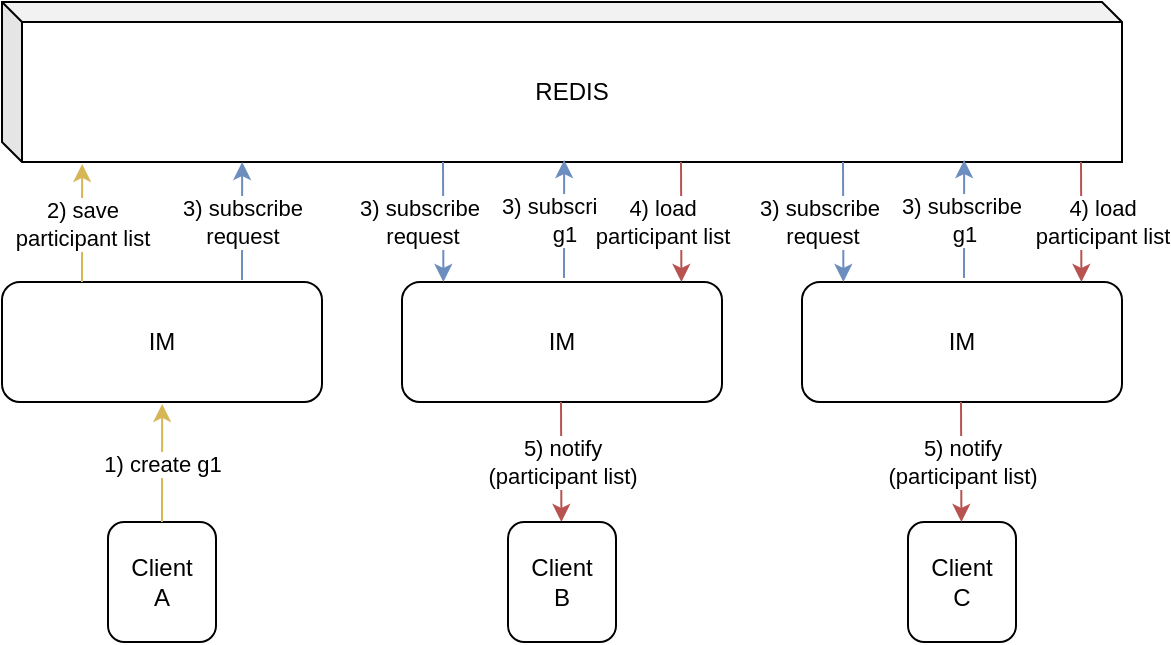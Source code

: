 <mxfile version="13.2.3" type="device"><diagram id="woBr4_MKX6wF4TPyP66g" name="Page-1"><mxGraphModel dx="1038" dy="1717" grid="1" gridSize="10" guides="1" tooltips="1" connect="1" arrows="1" fold="1" page="1" pageScale="1" pageWidth="827" pageHeight="1169" math="0" shadow="0"><root><mxCell id="0"/><mxCell id="1" parent="0"/><mxCell id="7zoXn9DbPaGzabvHj3dq-2" value="Client&lt;br&gt;A" style="rounded=1;whiteSpace=wrap;html=1;" parent="1" vertex="1"><mxGeometry x="173" y="240" width="54" height="60" as="geometry"/></mxCell><mxCell id="7zoXn9DbPaGzabvHj3dq-5" value="REDIS" style="shape=cube;whiteSpace=wrap;html=1;boundedLbl=1;backgroundOutline=1;darkOpacity=0.05;darkOpacity2=0.1;fillColor=none;size=10;" parent="1" vertex="1"><mxGeometry x="120" y="-20" width="560" height="80" as="geometry"/></mxCell><mxCell id="7zoXn9DbPaGzabvHj3dq-13" value="IM" style="rounded=1;whiteSpace=wrap;html=1;" parent="1" vertex="1"><mxGeometry x="320" y="120" width="160" height="60" as="geometry"/></mxCell><mxCell id="7zoXn9DbPaGzabvHj3dq-14" value="IM" style="rounded=1;whiteSpace=wrap;html=1;" parent="1" vertex="1"><mxGeometry x="120" y="120" width="160" height="60" as="geometry"/></mxCell><mxCell id="7zoXn9DbPaGzabvHj3dq-15" value="Client&lt;br&gt;C" style="rounded=1;whiteSpace=wrap;html=1;" parent="1" vertex="1"><mxGeometry x="573" y="240" width="54" height="60" as="geometry"/></mxCell><mxCell id="7zoXn9DbPaGzabvHj3dq-20" value="1) create g1" style="endArrow=classic;html=1;entryX=0.182;entryY=1.033;entryDx=0;entryDy=0;entryPerimeter=0;fillColor=#fff2cc;strokeColor=#d6b656;" parent="1" edge="1"><mxGeometry width="50" height="50" relative="1" as="geometry"><mxPoint x="200" y="240" as="sourcePoint"/><mxPoint x="200.08" y="180.99" as="targetPoint"/></mxGeometry></mxCell><mxCell id="7zoXn9DbPaGzabvHj3dq-22" value="2) save&lt;br&gt;participant list" style="endArrow=classic;html=1;entryX=0.182;entryY=1.033;entryDx=0;entryDy=0;entryPerimeter=0;fillColor=#fff2cc;strokeColor=#d6b656;" parent="1" edge="1"><mxGeometry width="50" height="50" relative="1" as="geometry"><mxPoint x="160" y="120" as="sourcePoint"/><mxPoint x="160.08" y="60.99" as="targetPoint"/></mxGeometry></mxCell><mxCell id="7zoXn9DbPaGzabvHj3dq-23" value="3) subscribe &lt;br&gt;request" style="endArrow=classic;html=1;entryX=0.182;entryY=1.033;entryDx=0;entryDy=0;entryPerimeter=0;fillColor=#dae8fc;strokeColor=#6c8ebf;" parent="1" edge="1"><mxGeometry width="50" height="50" relative="1" as="geometry"><mxPoint x="240" y="119.01" as="sourcePoint"/><mxPoint x="240.08" y="60" as="targetPoint"/></mxGeometry></mxCell><mxCell id="7zoXn9DbPaGzabvHj3dq-24" value="3) subscribe&amp;nbsp;&lt;br&gt;request" style="endArrow=classic;html=1;exitX=0.545;exitY=1;exitDx=0;exitDy=0;exitPerimeter=0;fillColor=#dae8fc;strokeColor=#6c8ebf;" parent="1" edge="1"><mxGeometry x="-0.001" y="-11" width="50" height="50" relative="1" as="geometry"><mxPoint x="340.5" y="60" as="sourcePoint"/><mxPoint x="340.7" y="120" as="targetPoint"/><mxPoint as="offset"/></mxGeometry></mxCell><mxCell id="7zoXn9DbPaGzabvHj3dq-25" value="3) subscribe&amp;nbsp;&lt;br&gt;g1" style="endArrow=classic;html=1;entryX=0.182;entryY=1.033;entryDx=0;entryDy=0;entryPerimeter=0;fillColor=#dae8fc;strokeColor=#6c8ebf;" parent="1" edge="1"><mxGeometry width="50" height="50" relative="1" as="geometry"><mxPoint x="401" y="118.01" as="sourcePoint"/><mxPoint x="401.08" y="59" as="targetPoint"/></mxGeometry></mxCell><mxCell id="7zoXn9DbPaGzabvHj3dq-26" value="5) notify&lt;br&gt;(participant list)" style="endArrow=classic;html=1;exitX=0.545;exitY=1;exitDx=0;exitDy=0;exitPerimeter=0;fillColor=#f8cecc;strokeColor=#b85450;" parent="1" edge="1"><mxGeometry width="50" height="50" relative="1" as="geometry"><mxPoint x="399.5" y="180" as="sourcePoint"/><mxPoint x="399.7" y="240" as="targetPoint"/></mxGeometry></mxCell><mxCell id="7zoXn9DbPaGzabvHj3dq-27" value="4) load&lt;br&gt;participant list" style="endArrow=classic;html=1;exitX=0.545;exitY=1;exitDx=0;exitDy=0;exitPerimeter=0;fillColor=#f8cecc;strokeColor=#b85450;" parent="1" edge="1"><mxGeometry x="-0.001" y="-10" width="50" height="50" relative="1" as="geometry"><mxPoint x="459.5" y="60" as="sourcePoint"/><mxPoint x="459.7" y="120" as="targetPoint"/><mxPoint as="offset"/></mxGeometry></mxCell><mxCell id="7zoXn9DbPaGzabvHj3dq-31" value="IM" style="rounded=1;whiteSpace=wrap;html=1;" parent="1" vertex="1"><mxGeometry x="520" y="120" width="160" height="60" as="geometry"/></mxCell><mxCell id="7zoXn9DbPaGzabvHj3dq-32" value="3) subscribe&amp;nbsp;&lt;br&gt;request" style="endArrow=classic;html=1;exitX=0.545;exitY=1;exitDx=0;exitDy=0;exitPerimeter=0;fillColor=#dae8fc;strokeColor=#6c8ebf;" parent="1" edge="1"><mxGeometry x="-0.001" y="-11" width="50" height="50" relative="1" as="geometry"><mxPoint x="540.5" y="60" as="sourcePoint"/><mxPoint x="540.7" y="120" as="targetPoint"/><mxPoint as="offset"/></mxGeometry></mxCell><mxCell id="7zoXn9DbPaGzabvHj3dq-33" value="3) subscribe&amp;nbsp;&lt;br&gt;g1" style="endArrow=classic;html=1;entryX=0.182;entryY=1.033;entryDx=0;entryDy=0;entryPerimeter=0;fillColor=#dae8fc;strokeColor=#6c8ebf;" parent="1" edge="1"><mxGeometry width="50" height="50" relative="1" as="geometry"><mxPoint x="601" y="118.01" as="sourcePoint"/><mxPoint x="601.08" y="59" as="targetPoint"/></mxGeometry></mxCell><mxCell id="7zoXn9DbPaGzabvHj3dq-34" value="5) notify&lt;br&gt;(participant list)" style="endArrow=classic;html=1;exitX=0.545;exitY=1;exitDx=0;exitDy=0;exitPerimeter=0;fillColor=#f8cecc;strokeColor=#b85450;" parent="1" edge="1"><mxGeometry width="50" height="50" relative="1" as="geometry"><mxPoint x="599.5" y="180" as="sourcePoint"/><mxPoint x="599.7" y="240" as="targetPoint"/></mxGeometry></mxCell><mxCell id="7zoXn9DbPaGzabvHj3dq-35" value="4) load&lt;br&gt;participant list" style="endArrow=classic;html=1;exitX=0.545;exitY=1;exitDx=0;exitDy=0;exitPerimeter=0;fillColor=#f8cecc;strokeColor=#b85450;" parent="1" edge="1"><mxGeometry x="0.001" y="10" width="50" height="50" relative="1" as="geometry"><mxPoint x="659.5" y="60" as="sourcePoint"/><mxPoint x="659.7" y="120" as="targetPoint"/><mxPoint as="offset"/></mxGeometry></mxCell><mxCell id="7zoXn9DbPaGzabvHj3dq-36" value="Client&lt;br&gt;B" style="rounded=1;whiteSpace=wrap;html=1;" parent="1" vertex="1"><mxGeometry x="373" y="240" width="54" height="60" as="geometry"/></mxCell></root></mxGraphModel></diagram></mxfile>
